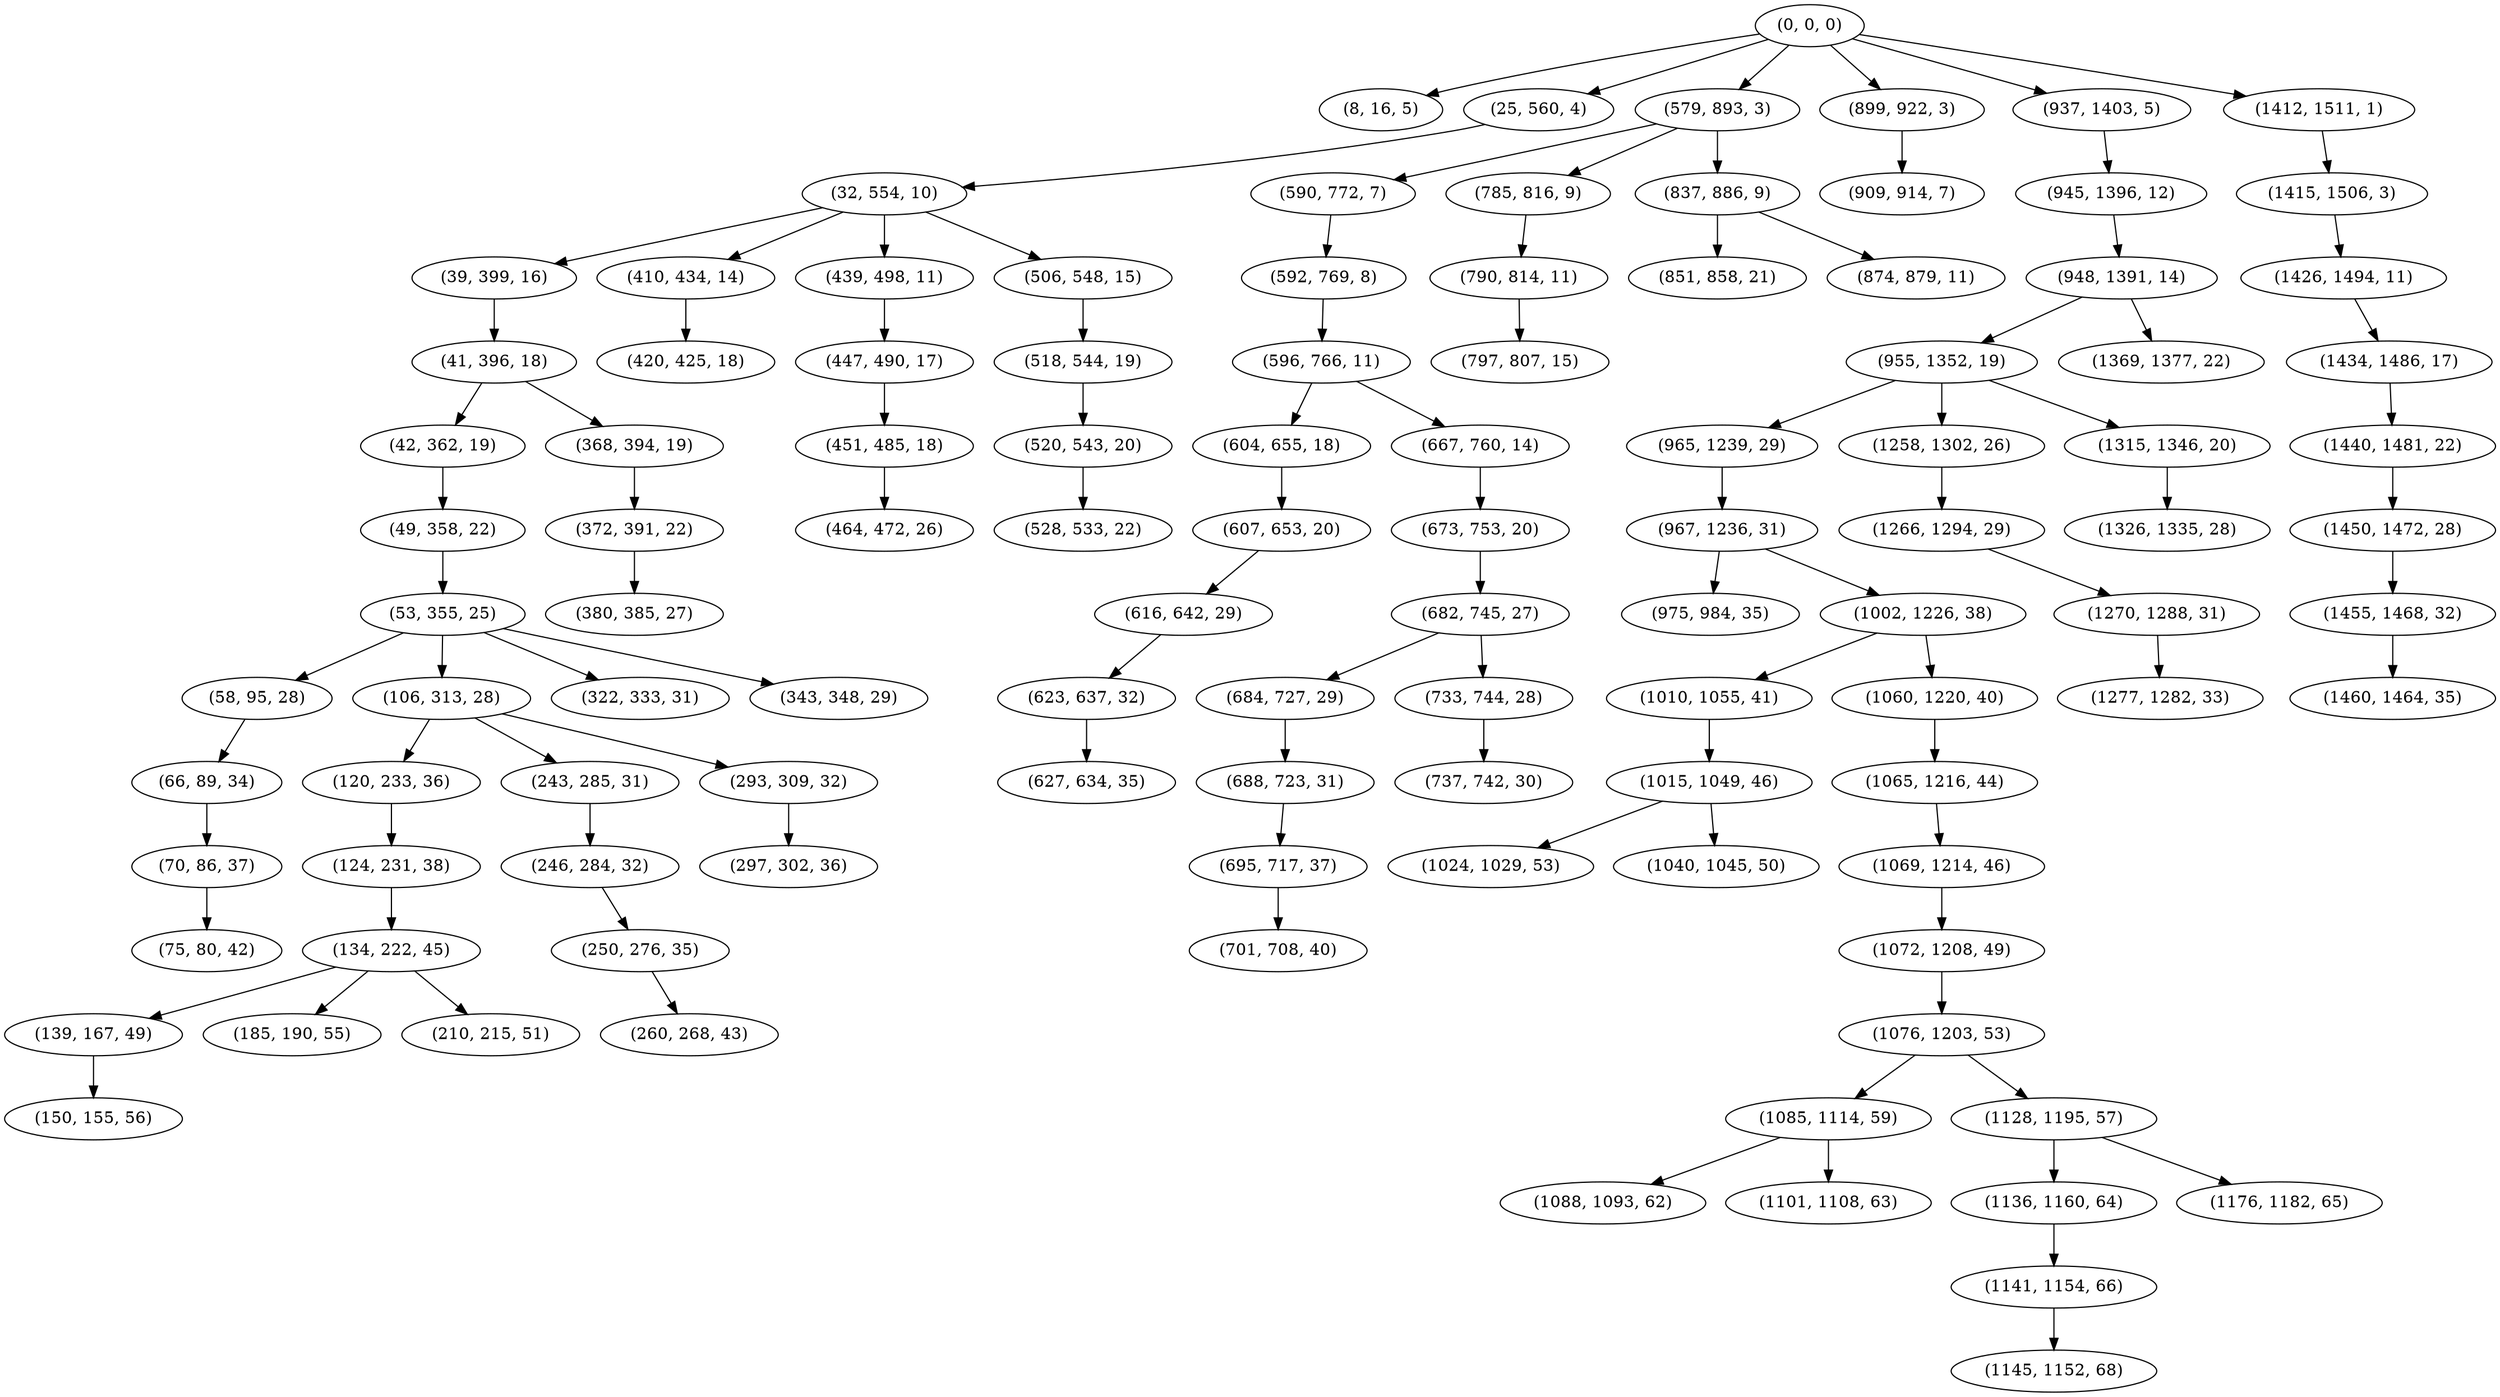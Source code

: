 digraph tree {
    "(0, 0, 0)";
    "(8, 16, 5)";
    "(25, 560, 4)";
    "(32, 554, 10)";
    "(39, 399, 16)";
    "(41, 396, 18)";
    "(42, 362, 19)";
    "(49, 358, 22)";
    "(53, 355, 25)";
    "(58, 95, 28)";
    "(66, 89, 34)";
    "(70, 86, 37)";
    "(75, 80, 42)";
    "(106, 313, 28)";
    "(120, 233, 36)";
    "(124, 231, 38)";
    "(134, 222, 45)";
    "(139, 167, 49)";
    "(150, 155, 56)";
    "(185, 190, 55)";
    "(210, 215, 51)";
    "(243, 285, 31)";
    "(246, 284, 32)";
    "(250, 276, 35)";
    "(260, 268, 43)";
    "(293, 309, 32)";
    "(297, 302, 36)";
    "(322, 333, 31)";
    "(343, 348, 29)";
    "(368, 394, 19)";
    "(372, 391, 22)";
    "(380, 385, 27)";
    "(410, 434, 14)";
    "(420, 425, 18)";
    "(439, 498, 11)";
    "(447, 490, 17)";
    "(451, 485, 18)";
    "(464, 472, 26)";
    "(506, 548, 15)";
    "(518, 544, 19)";
    "(520, 543, 20)";
    "(528, 533, 22)";
    "(579, 893, 3)";
    "(590, 772, 7)";
    "(592, 769, 8)";
    "(596, 766, 11)";
    "(604, 655, 18)";
    "(607, 653, 20)";
    "(616, 642, 29)";
    "(623, 637, 32)";
    "(627, 634, 35)";
    "(667, 760, 14)";
    "(673, 753, 20)";
    "(682, 745, 27)";
    "(684, 727, 29)";
    "(688, 723, 31)";
    "(695, 717, 37)";
    "(701, 708, 40)";
    "(733, 744, 28)";
    "(737, 742, 30)";
    "(785, 816, 9)";
    "(790, 814, 11)";
    "(797, 807, 15)";
    "(837, 886, 9)";
    "(851, 858, 21)";
    "(874, 879, 11)";
    "(899, 922, 3)";
    "(909, 914, 7)";
    "(937, 1403, 5)";
    "(945, 1396, 12)";
    "(948, 1391, 14)";
    "(955, 1352, 19)";
    "(965, 1239, 29)";
    "(967, 1236, 31)";
    "(975, 984, 35)";
    "(1002, 1226, 38)";
    "(1010, 1055, 41)";
    "(1015, 1049, 46)";
    "(1024, 1029, 53)";
    "(1040, 1045, 50)";
    "(1060, 1220, 40)";
    "(1065, 1216, 44)";
    "(1069, 1214, 46)";
    "(1072, 1208, 49)";
    "(1076, 1203, 53)";
    "(1085, 1114, 59)";
    "(1088, 1093, 62)";
    "(1101, 1108, 63)";
    "(1128, 1195, 57)";
    "(1136, 1160, 64)";
    "(1141, 1154, 66)";
    "(1145, 1152, 68)";
    "(1176, 1182, 65)";
    "(1258, 1302, 26)";
    "(1266, 1294, 29)";
    "(1270, 1288, 31)";
    "(1277, 1282, 33)";
    "(1315, 1346, 20)";
    "(1326, 1335, 28)";
    "(1369, 1377, 22)";
    "(1412, 1511, 1)";
    "(1415, 1506, 3)";
    "(1426, 1494, 11)";
    "(1434, 1486, 17)";
    "(1440, 1481, 22)";
    "(1450, 1472, 28)";
    "(1455, 1468, 32)";
    "(1460, 1464, 35)";
    "(0, 0, 0)" -> "(8, 16, 5)";
    "(0, 0, 0)" -> "(25, 560, 4)";
    "(0, 0, 0)" -> "(579, 893, 3)";
    "(0, 0, 0)" -> "(899, 922, 3)";
    "(0, 0, 0)" -> "(937, 1403, 5)";
    "(0, 0, 0)" -> "(1412, 1511, 1)";
    "(25, 560, 4)" -> "(32, 554, 10)";
    "(32, 554, 10)" -> "(39, 399, 16)";
    "(32, 554, 10)" -> "(410, 434, 14)";
    "(32, 554, 10)" -> "(439, 498, 11)";
    "(32, 554, 10)" -> "(506, 548, 15)";
    "(39, 399, 16)" -> "(41, 396, 18)";
    "(41, 396, 18)" -> "(42, 362, 19)";
    "(41, 396, 18)" -> "(368, 394, 19)";
    "(42, 362, 19)" -> "(49, 358, 22)";
    "(49, 358, 22)" -> "(53, 355, 25)";
    "(53, 355, 25)" -> "(58, 95, 28)";
    "(53, 355, 25)" -> "(106, 313, 28)";
    "(53, 355, 25)" -> "(322, 333, 31)";
    "(53, 355, 25)" -> "(343, 348, 29)";
    "(58, 95, 28)" -> "(66, 89, 34)";
    "(66, 89, 34)" -> "(70, 86, 37)";
    "(70, 86, 37)" -> "(75, 80, 42)";
    "(106, 313, 28)" -> "(120, 233, 36)";
    "(106, 313, 28)" -> "(243, 285, 31)";
    "(106, 313, 28)" -> "(293, 309, 32)";
    "(120, 233, 36)" -> "(124, 231, 38)";
    "(124, 231, 38)" -> "(134, 222, 45)";
    "(134, 222, 45)" -> "(139, 167, 49)";
    "(134, 222, 45)" -> "(185, 190, 55)";
    "(134, 222, 45)" -> "(210, 215, 51)";
    "(139, 167, 49)" -> "(150, 155, 56)";
    "(243, 285, 31)" -> "(246, 284, 32)";
    "(246, 284, 32)" -> "(250, 276, 35)";
    "(250, 276, 35)" -> "(260, 268, 43)";
    "(293, 309, 32)" -> "(297, 302, 36)";
    "(368, 394, 19)" -> "(372, 391, 22)";
    "(372, 391, 22)" -> "(380, 385, 27)";
    "(410, 434, 14)" -> "(420, 425, 18)";
    "(439, 498, 11)" -> "(447, 490, 17)";
    "(447, 490, 17)" -> "(451, 485, 18)";
    "(451, 485, 18)" -> "(464, 472, 26)";
    "(506, 548, 15)" -> "(518, 544, 19)";
    "(518, 544, 19)" -> "(520, 543, 20)";
    "(520, 543, 20)" -> "(528, 533, 22)";
    "(579, 893, 3)" -> "(590, 772, 7)";
    "(579, 893, 3)" -> "(785, 816, 9)";
    "(579, 893, 3)" -> "(837, 886, 9)";
    "(590, 772, 7)" -> "(592, 769, 8)";
    "(592, 769, 8)" -> "(596, 766, 11)";
    "(596, 766, 11)" -> "(604, 655, 18)";
    "(596, 766, 11)" -> "(667, 760, 14)";
    "(604, 655, 18)" -> "(607, 653, 20)";
    "(607, 653, 20)" -> "(616, 642, 29)";
    "(616, 642, 29)" -> "(623, 637, 32)";
    "(623, 637, 32)" -> "(627, 634, 35)";
    "(667, 760, 14)" -> "(673, 753, 20)";
    "(673, 753, 20)" -> "(682, 745, 27)";
    "(682, 745, 27)" -> "(684, 727, 29)";
    "(682, 745, 27)" -> "(733, 744, 28)";
    "(684, 727, 29)" -> "(688, 723, 31)";
    "(688, 723, 31)" -> "(695, 717, 37)";
    "(695, 717, 37)" -> "(701, 708, 40)";
    "(733, 744, 28)" -> "(737, 742, 30)";
    "(785, 816, 9)" -> "(790, 814, 11)";
    "(790, 814, 11)" -> "(797, 807, 15)";
    "(837, 886, 9)" -> "(851, 858, 21)";
    "(837, 886, 9)" -> "(874, 879, 11)";
    "(899, 922, 3)" -> "(909, 914, 7)";
    "(937, 1403, 5)" -> "(945, 1396, 12)";
    "(945, 1396, 12)" -> "(948, 1391, 14)";
    "(948, 1391, 14)" -> "(955, 1352, 19)";
    "(948, 1391, 14)" -> "(1369, 1377, 22)";
    "(955, 1352, 19)" -> "(965, 1239, 29)";
    "(955, 1352, 19)" -> "(1258, 1302, 26)";
    "(955, 1352, 19)" -> "(1315, 1346, 20)";
    "(965, 1239, 29)" -> "(967, 1236, 31)";
    "(967, 1236, 31)" -> "(975, 984, 35)";
    "(967, 1236, 31)" -> "(1002, 1226, 38)";
    "(1002, 1226, 38)" -> "(1010, 1055, 41)";
    "(1002, 1226, 38)" -> "(1060, 1220, 40)";
    "(1010, 1055, 41)" -> "(1015, 1049, 46)";
    "(1015, 1049, 46)" -> "(1024, 1029, 53)";
    "(1015, 1049, 46)" -> "(1040, 1045, 50)";
    "(1060, 1220, 40)" -> "(1065, 1216, 44)";
    "(1065, 1216, 44)" -> "(1069, 1214, 46)";
    "(1069, 1214, 46)" -> "(1072, 1208, 49)";
    "(1072, 1208, 49)" -> "(1076, 1203, 53)";
    "(1076, 1203, 53)" -> "(1085, 1114, 59)";
    "(1076, 1203, 53)" -> "(1128, 1195, 57)";
    "(1085, 1114, 59)" -> "(1088, 1093, 62)";
    "(1085, 1114, 59)" -> "(1101, 1108, 63)";
    "(1128, 1195, 57)" -> "(1136, 1160, 64)";
    "(1128, 1195, 57)" -> "(1176, 1182, 65)";
    "(1136, 1160, 64)" -> "(1141, 1154, 66)";
    "(1141, 1154, 66)" -> "(1145, 1152, 68)";
    "(1258, 1302, 26)" -> "(1266, 1294, 29)";
    "(1266, 1294, 29)" -> "(1270, 1288, 31)";
    "(1270, 1288, 31)" -> "(1277, 1282, 33)";
    "(1315, 1346, 20)" -> "(1326, 1335, 28)";
    "(1412, 1511, 1)" -> "(1415, 1506, 3)";
    "(1415, 1506, 3)" -> "(1426, 1494, 11)";
    "(1426, 1494, 11)" -> "(1434, 1486, 17)";
    "(1434, 1486, 17)" -> "(1440, 1481, 22)";
    "(1440, 1481, 22)" -> "(1450, 1472, 28)";
    "(1450, 1472, 28)" -> "(1455, 1468, 32)";
    "(1455, 1468, 32)" -> "(1460, 1464, 35)";
}
